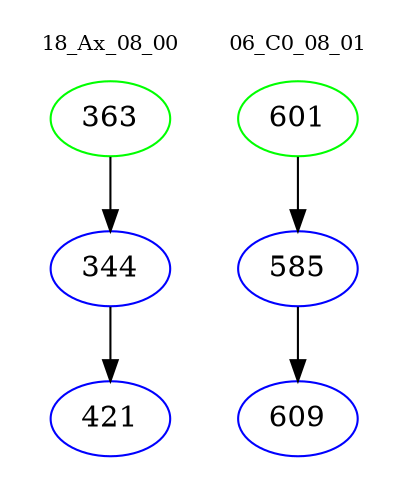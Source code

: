 digraph{
subgraph cluster_0 {
color = white
label = "18_Ax_08_00";
fontsize=10;
T0_363 [label="363", color="green"]
T0_363 -> T0_344 [color="black"]
T0_344 [label="344", color="blue"]
T0_344 -> T0_421 [color="black"]
T0_421 [label="421", color="blue"]
}
subgraph cluster_1 {
color = white
label = "06_C0_08_01";
fontsize=10;
T1_601 [label="601", color="green"]
T1_601 -> T1_585 [color="black"]
T1_585 [label="585", color="blue"]
T1_585 -> T1_609 [color="black"]
T1_609 [label="609", color="blue"]
}
}
